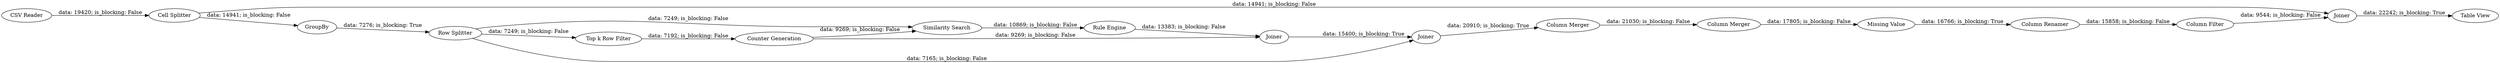 digraph {
	"-3835172437270720122_24" [label=Joiner]
	"-3835172437270720122_26" [label="Column Filter"]
	"-3835172437270720122_31" [label="Table View"]
	"-3835172437270720122_30" [label="Column Merger"]
	"-3835172437270720122_21" [label="Row Splitter"]
	"-3835172437270720122_23" [label="Rule Engine"]
	"-3835172437270720122_28" [label="Column Renamer"]
	"-3835172437270720122_25" [label="Column Merger"]
	"-3835172437270720122_1" [label="CSV Reader"]
	"-3835172437270720122_22" [label="Top k Row Filter"]
	"-3835172437270720122_27" [label="Missing Value"]
	"-3835172437270720122_29" [label=Joiner]
	"-3835172437270720122_5" [label="Counter Generation"]
	"-3835172437270720122_19" [label=GroupBy]
	"-3835172437270720122_15" [label="Similarity Search"]
	"-3835172437270720122_20" [label="Cell Splitter"]
	"-3835172437270720122_16" [label=Joiner]
	"-3835172437270720122_20" -> "-3835172437270720122_29" [label="data: 14941; is_blocking: False"]
	"-3835172437270720122_30" -> "-3835172437270720122_27" [label="data: 17805; is_blocking: False"]
	"-3835172437270720122_15" -> "-3835172437270720122_23" [label="data: 10869; is_blocking: False"]
	"-3835172437270720122_21" -> "-3835172437270720122_22" [label="data: 7249; is_blocking: False"]
	"-3835172437270720122_26" -> "-3835172437270720122_29" [label="data: 9544; is_blocking: False"]
	"-3835172437270720122_16" -> "-3835172437270720122_24" [label="data: 15400; is_blocking: True"]
	"-3835172437270720122_5" -> "-3835172437270720122_15" [label="data: 9269; is_blocking: False"]
	"-3835172437270720122_23" -> "-3835172437270720122_16" [label="data: 13383; is_blocking: False"]
	"-3835172437270720122_21" -> "-3835172437270720122_24" [label="data: 7165; is_blocking: False"]
	"-3835172437270720122_19" -> "-3835172437270720122_21" [label="data: 7276; is_blocking: True"]
	"-3835172437270720122_29" -> "-3835172437270720122_31" [label="data: 22242; is_blocking: True"]
	"-3835172437270720122_22" -> "-3835172437270720122_5" [label="data: 7192; is_blocking: False"]
	"-3835172437270720122_24" -> "-3835172437270720122_25" [label="data: 20910; is_blocking: True"]
	"-3835172437270720122_28" -> "-3835172437270720122_26" [label="data: 15858; is_blocking: False"]
	"-3835172437270720122_25" -> "-3835172437270720122_30" [label="data: 21030; is_blocking: False"]
	"-3835172437270720122_27" -> "-3835172437270720122_28" [label="data: 16766; is_blocking: True"]
	"-3835172437270720122_20" -> "-3835172437270720122_19" [label="data: 14941; is_blocking: False"]
	"-3835172437270720122_1" -> "-3835172437270720122_20" [label="data: 19420; is_blocking: False"]
	"-3835172437270720122_21" -> "-3835172437270720122_15" [label="data: 7249; is_blocking: False"]
	"-3835172437270720122_5" -> "-3835172437270720122_16" [label="data: 9269; is_blocking: False"]
	rankdir=LR
}
